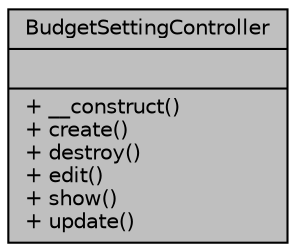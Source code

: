 digraph "BudgetSettingController"
{
 // LATEX_PDF_SIZE
  bgcolor="transparent";
  edge [fontname="Helvetica",fontsize="10",labelfontname="Helvetica",labelfontsize="10"];
  node [fontname="Helvetica",fontsize="10",shape=record];
  Node1 [label="{BudgetSettingController\n||+ __construct()\l+ create()\l+ destroy()\l+ edit()\l+ show()\l+ update()\l}",height=0.2,width=0.4,color="black", fillcolor="grey75", style="filled", fontcolor="black",tooltip="Controlador de configuraciones en el módulo de Presupuesto."];
}
